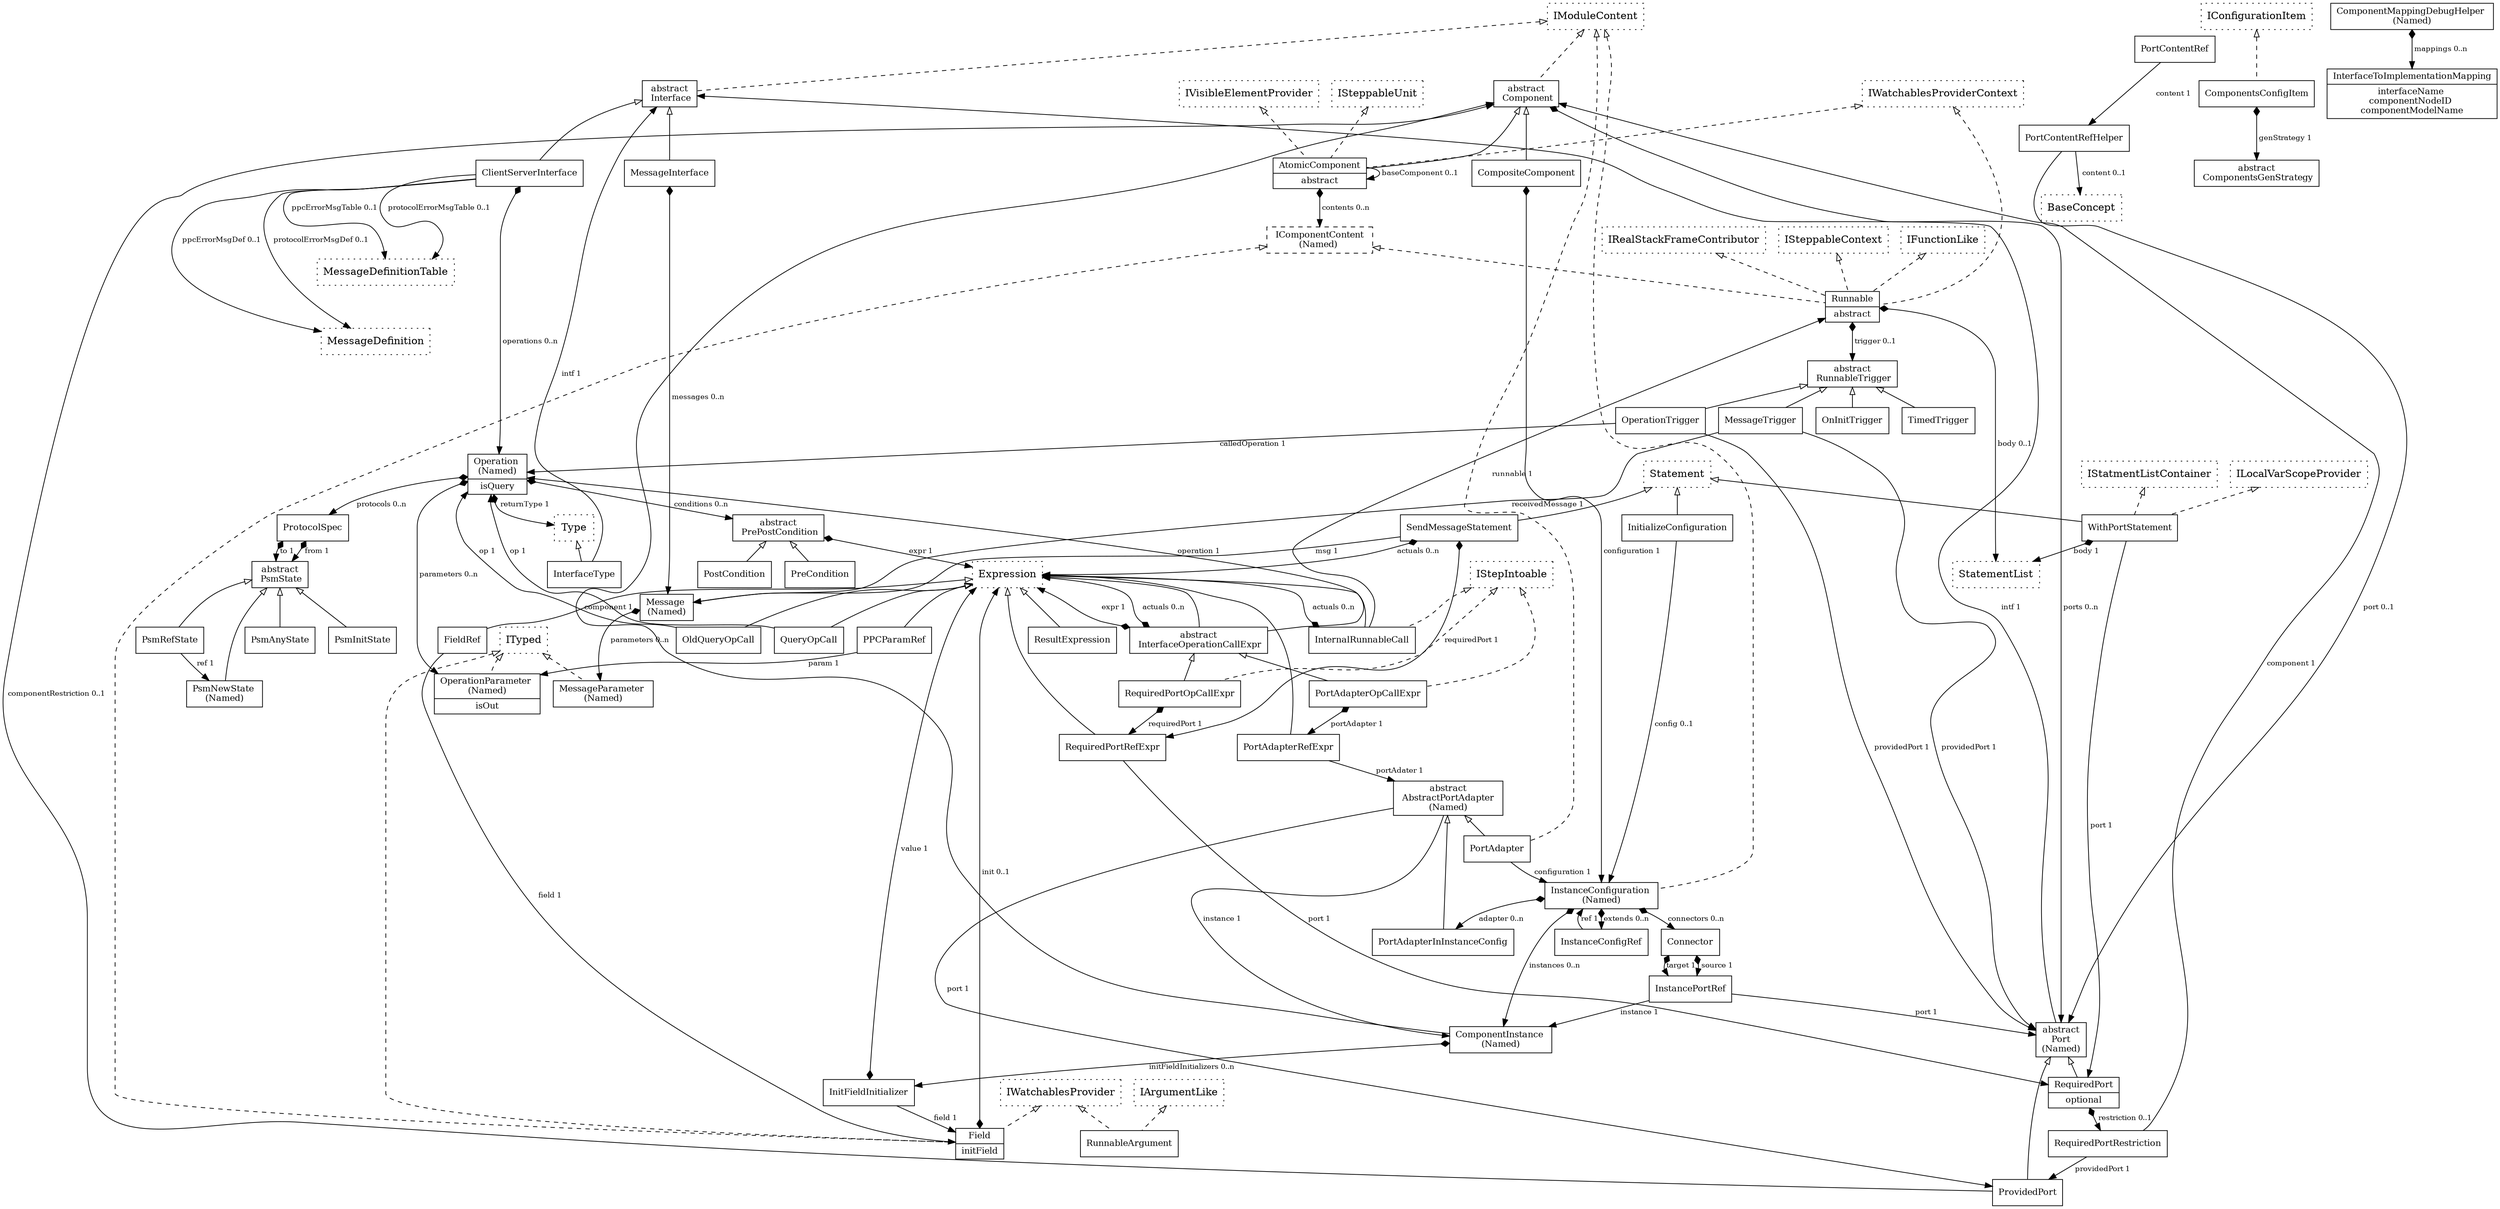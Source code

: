 digraph meta { node[shape=box style=dotted]  ranksep=0.1
Component [ fontsize=12.0 shape=record style=solid label= " { abstract\n Component } " ] ;
Interface [ fontsize=12.0 shape=record style=solid label= " { abstract\n Interface } " ] ;
ClientServerInterface [ fontsize=12.0 shape=record style=solid label= " { ClientServerInterface } " ] ;
MessageInterface [ fontsize=12.0 shape=record style=solid label= " { MessageInterface } " ] ;
Operation [ fontsize=12.0 shape=record style=solid label= " { Operation \n(Named) | isQuery } " ] ;
Message [ fontsize=12.0 shape=record style=solid label= " { Message \n(Named) } " ] ;
Port [ fontsize=12.0 shape=record style=solid label= " { abstract\n Port \n(Named) } " ] ;
ProvidedPort [ fontsize=12.0 shape=record style=solid label= " { ProvidedPort } " ] ;
RequiredPort [ fontsize=12.0 shape=record style=solid label= " { RequiredPort | optional } " ] ;
Runnable [ fontsize=12.0 shape=record style=solid label= " { Runnable | abstract } " ] ;
RunnableTrigger [ fontsize=12.0 shape=record style=solid label= " { abstract\n RunnableTrigger } " ] ;
MessageTrigger [ fontsize=12.0 shape=record style=solid label= " { MessageTrigger } " ] ;
OperationTrigger [ fontsize=12.0 shape=record style=solid label= " { OperationTrigger } " ] ;
TimedTrigger [ fontsize=12.0 shape=record style=solid label= " { TimedTrigger } " ] ;
AtomicComponent [ fontsize=12.0 shape=record style=solid label= " { AtomicComponent | abstract } " ] ;
CompositeComponent [ fontsize=12.0 shape=record style=solid label= " { CompositeComponent } " ] ;
ComponentInstance [ fontsize=12.0 shape=record style=solid label= " { ComponentInstance \n(Named) } " ] ;
Connector [ fontsize=12.0 shape=record style=solid label= " { Connector } " ] ;
InstancePortRef [ fontsize=12.0 shape=record style=solid label= " { InstancePortRef } " ] ;
InstanceConfiguration [ fontsize=12.0 shape=record style=solid label= " { InstanceConfiguration \n(Named) } " ] ;
MessageParameter [ fontsize=12.0 shape=record style=solid label= " { MessageParameter \n(Named) } " ] ;
OperationParameter [ fontsize=12.0 shape=record style=solid label= " { OperationParameter \n(Named) | isOut } " ] ;
PortAdapter [ fontsize=12.0 shape=record style=solid label= " { PortAdapter } " ] ;
RunnableArgument [ fontsize=12.0 shape=record style=solid label= " { RunnableArgument } " ] ;
PortAdapterRefExpr [ fontsize=12.0 shape=record style=solid label= " { PortAdapterRefExpr } " ] ;
InterfaceType [ fontsize=12.0 shape=record style=solid label= " { InterfaceType } " ] ;
InterfaceOperationCallExpr [ fontsize=12.0 shape=record style=solid label= " { abstract\n InterfaceOperationCallExpr } " ] ;
RequiredPortRefExpr [ fontsize=12.0 shape=record style=solid label= " { RequiredPortRefExpr } " ] ;
PortAdapterOpCallExpr [ fontsize=12.0 shape=record style=solid label= " { PortAdapterOpCallExpr } " ] ;
RequiredPortOpCallExpr [ fontsize=12.0 shape=record style=solid label= " { RequiredPortOpCallExpr } " ] ;
InitializeConfiguration [ fontsize=12.0 shape=record style=solid label= " { InitializeConfiguration } " ] ;
Field [ fontsize=12.0 shape=record style=solid label= " { Field | initField } " ] ;
FieldRef [ fontsize=12.0 shape=record style=solid label= " { FieldRef } " ] ;
WithPortStatement [ fontsize=12.0 shape=record style=solid label= " { WithPortStatement } " ] ;
InternalRunnableCall [ fontsize=12.0 shape=record style=solid label= " { InternalRunnableCall } " ] ;
SendMessageStatement [ fontsize=12.0 shape=record style=solid label= " { SendMessageStatement } " ] ;
PortContentRef [ fontsize=12.0 shape=record style=solid label= " { PortContentRef } " ] ;
PortContentRefHelper [ fontsize=12.0 shape=record style=solid label= " { PortContentRefHelper } " ] ;
RequiredPortRestriction [ fontsize=12.0 shape=record style=solid label= " { RequiredPortRestriction } " ] ;
OnInitTrigger [ fontsize=12.0 shape=record style=solid label= " { OnInitTrigger } " ] ;
PrePostCondition [ fontsize=12.0 shape=record style=solid label= " { abstract\n PrePostCondition } " ] ;
PreCondition [ fontsize=12.0 shape=record style=solid label= " { PreCondition } " ] ;
PPCParamRef [ fontsize=12.0 shape=record style=solid label= " { PPCParamRef } " ] ;
PostCondition [ fontsize=12.0 shape=record style=solid label= " { PostCondition } " ] ;
ResultExpression [ fontsize=12.0 shape=record style=solid label= " { ResultExpression } " ] ;
QueryOpCall [ fontsize=12.0 shape=record style=solid label= " { QueryOpCall } " ] ;
OldQueryOpCall [ fontsize=12.0 shape=record style=solid label= " { OldQueryOpCall } " ] ;
ProtocolSpec [ fontsize=12.0 shape=record style=solid label= " { ProtocolSpec } " ] ;
PsmState [ fontsize=12.0 shape=record style=solid label= " { abstract\n PsmState } " ] ;
PsmNewState [ fontsize=12.0 shape=record style=solid label= " { PsmNewState \n(Named) } " ] ;
PsmInitState [ fontsize=12.0 shape=record style=solid label= " { PsmInitState } " ] ;
PsmAnyState [ fontsize=12.0 shape=record style=solid label= " { PsmAnyState } " ] ;
PsmRefState [ fontsize=12.0 shape=record style=solid label= " { PsmRefState } " ] ;
InitFieldInitializer [ fontsize=12.0 shape=record style=solid label= " { InitFieldInitializer } " ] ;
InstanceConfigRef [ fontsize=12.0 shape=record style=solid label= " { InstanceConfigRef } " ] ;
AbstractPortAdapter [ fontsize=12.0 shape=record style=solid label= " { abstract\n AbstractPortAdapter \n(Named) } " ] ;
PortAdapterInInstanceConfig [ fontsize=12.0 shape=record style=solid label= " { PortAdapterInInstanceConfig } " ] ;
ComponentsConfigItem [ fontsize=12.0 shape=record style=solid label= " { ComponentsConfigItem } " ] ;
ComponentsGenStrategy [ fontsize=12.0 shape=record style=solid label= " { abstract\n ComponentsGenStrategy } " ] ;
ComponentMappingDebugHelper [ fontsize=12.0 shape=record style=solid label= " { ComponentMappingDebugHelper \n(Named) } " ] ;
InterfaceToImplementationMapping [ fontsize=12.0 shape=record style=solid label= " { InterfaceToImplementationMapping | interfaceName \ncomponentNodeID \ncomponentModelName } " ] ;
IComponentContent [ fontsize=12.0 shape=rectangle style=dashed label= " IComponentContent \n(Named) " ] ;
Interface -> ClientServerInterface [ dir=back weight=10.0 style=solid arrowtail = "empty" ]
Interface -> MessageInterface [ dir=back weight=10.0 style=solid arrowtail = "empty" ]
Port -> ProvidedPort [ dir=back weight=10.0 style=solid arrowtail = "empty" ]
Port -> RequiredPort [ dir=back weight=10.0 style=solid arrowtail = "empty" ]
RunnableTrigger -> MessageTrigger [ dir=back weight=10.0 style=solid arrowtail = "empty" ]
RunnableTrigger -> OperationTrigger [ dir=back weight=10.0 style=solid arrowtail = "empty" ]
RunnableTrigger -> TimedTrigger [ dir=back weight=10.0 style=solid arrowtail = "empty" ]
Component -> AtomicComponent [ dir=back weight=10.0 style=solid arrowtail = "empty" ]
Component -> CompositeComponent [ dir=back weight=10.0 style=solid arrowtail = "empty" ]
AbstractPortAdapter -> PortAdapter [ dir=back weight=10.0 style=solid arrowtail = "empty" ]
Expression -> PortAdapterRefExpr [ dir=back weight=10.0 style=solid arrowtail = "empty" ]
Type -> InterfaceType [ dir=back weight=10.0 style=solid arrowtail = "empty" ]
Expression -> InterfaceOperationCallExpr [ dir=back weight=10.0 style=solid arrowtail = "empty" ]
Expression -> RequiredPortRefExpr [ dir=back weight=10.0 style=solid arrowtail = "empty" ]
InterfaceOperationCallExpr -> PortAdapterOpCallExpr [ dir=back weight=10.0 style=solid arrowtail = "empty" ]
InterfaceOperationCallExpr -> RequiredPortOpCallExpr [ dir=back weight=10.0 style=solid arrowtail = "empty" ]
Statement -> InitializeConfiguration [ dir=back weight=10.0 style=solid arrowtail = "empty" ]
Expression -> FieldRef [ dir=back weight=10.0 style=solid arrowtail = "empty" ]
Statement -> WithPortStatement [ dir=back weight=10.0 style=solid arrowtail = "empty" ]
Expression -> InternalRunnableCall [ dir=back weight=10.0 style=solid arrowtail = "empty" ]
Statement -> SendMessageStatement [ dir=back weight=10.0 style=solid arrowtail = "empty" ]
RunnableTrigger -> OnInitTrigger [ dir=back weight=10.0 style=solid arrowtail = "empty" ]
PrePostCondition -> PreCondition [ dir=back weight=10.0 style=solid arrowtail = "empty" ]
Expression -> PPCParamRef [ dir=back weight=10.0 style=solid arrowtail = "empty" ]
PrePostCondition -> PostCondition [ dir=back weight=10.0 style=solid arrowtail = "empty" ]
Expression -> ResultExpression [ dir=back weight=10.0 style=solid arrowtail = "empty" ]
Expression -> QueryOpCall [ dir=back weight=10.0 style=solid arrowtail = "empty" ]
Expression -> OldQueryOpCall [ dir=back weight=10.0 style=solid arrowtail = "empty" ]
PsmState -> PsmNewState [ dir=back weight=10.0 style=solid arrowtail = "empty" ]
PsmState -> PsmInitState [ dir=back weight=10.0 style=solid arrowtail = "empty" ]
PsmState -> PsmAnyState [ dir=back weight=10.0 style=solid arrowtail = "empty" ]
PsmState -> PsmRefState [ dir=back weight=10.0 style=solid arrowtail = "empty" ]
AbstractPortAdapter -> PortAdapterInInstanceConfig [ dir=back weight=10.0 style=solid arrowtail = "empty" ]
IModuleContent -> Component [ dir=back weight=3.0 style=dashed arrowtail = "empty" ]
IModuleContent -> Interface [ dir=back weight=3.0 style=dashed arrowtail = "empty" ]
IComponentContent -> Runnable [ dir=back weight=3.0 style=dashed arrowtail = "empty" ]
IFunctionLike -> Runnable [ dir=back weight=3.0 style=dashed arrowtail = "empty" ]
IRealStackFrameContributor -> Runnable [ dir=back weight=3.0 style=dashed arrowtail = "empty" ]
ISteppableContext -> Runnable [ dir=back weight=3.0 style=dashed arrowtail = "empty" ]
IWatchablesProviderContext -> Runnable [ dir=back weight=3.0 style=dashed arrowtail = "empty" ]
IVisibleElementProvider -> AtomicComponent [ dir=back weight=3.0 style=dashed arrowtail = "empty" ]
ISteppableUnit -> AtomicComponent [ dir=back weight=3.0 style=dashed arrowtail = "empty" ]
IWatchablesProviderContext -> AtomicComponent [ dir=back weight=3.0 style=dashed arrowtail = "empty" ]
IModuleContent -> InstanceConfiguration [ dir=back weight=3.0 style=dashed arrowtail = "empty" ]
ITyped -> MessageParameter [ dir=back weight=3.0 style=dashed arrowtail = "empty" ]
ITyped -> OperationParameter [ dir=back weight=3.0 style=dashed arrowtail = "empty" ]
IModuleContent -> PortAdapter [ dir=back weight=3.0 style=dashed arrowtail = "empty" ]
IArgumentLike -> RunnableArgument [ dir=back weight=3.0 style=dashed arrowtail = "empty" ]
IWatchablesProvider -> RunnableArgument [ dir=back weight=3.0 style=dashed arrowtail = "empty" ]
IStepIntoable -> PortAdapterOpCallExpr [ dir=back weight=3.0 style=dashed arrowtail = "empty" ]
IStepIntoable -> RequiredPortOpCallExpr [ dir=back weight=3.0 style=dashed arrowtail = "empty" ]
IComponentContent -> Field [ dir=back weight=3.0 style=dashed arrowtail = "empty" ]
ITyped -> Field [ dir=back weight=3.0 style=dashed arrowtail = "empty" ]
IWatchablesProvider -> Field [ dir=back weight=3.0 style=dashed arrowtail = "empty" ]
IStatmentListContainer -> WithPortStatement [ dir=back weight=3.0 style=dashed arrowtail = "empty" ]
ILocalVarScopeProvider -> WithPortStatement [ dir=back weight=3.0 style=dashed arrowtail = "empty" ]
IStepIntoable -> InternalRunnableCall [ dir=back weight=3.0 style=dashed arrowtail = "empty" ]
IConfigurationItem -> ComponentsConfigItem [ dir=back weight=3.0 style=dashed arrowtail = "empty" ]
Component -> Port [ style=solid fontsize=10.0 dir="both" arrowhead = "normal" arrowtail = "diamond" weight=5.0 label=" ports 0..n" ]
ClientServerInterface -> Operation [ style=solid fontsize=10.0 dir="both" arrowhead = "normal" arrowtail = "diamond" weight=5.0 label=" operations 0..n" ]
MessageInterface -> Message [ style=solid fontsize=10.0 dir="both" arrowhead = "normal" arrowtail = "diamond" weight=5.0 label=" messages 0..n" ]
Operation -> Type [ style=solid fontsize=10.0 dir="both" arrowhead = "normal" arrowtail = "diamond" weight=5.0 label=" returnType 1" ]
Operation -> OperationParameter [ style=solid fontsize=10.0 dir="both" arrowhead = "normal" arrowtail = "diamond" weight=5.0 label=" parameters 0..n" ]
Operation -> PrePostCondition [ style=solid fontsize=10.0 dir="both" arrowhead = "normal" arrowtail = "diamond" weight=5.0 label=" conditions 0..n" ]
Operation -> ProtocolSpec [ style=solid fontsize=10.0 dir="both" arrowhead = "normal" arrowtail = "diamond" weight=5.0 label=" protocols 0..n" ]
Message -> MessageParameter [ style=solid fontsize=10.0 dir="both" arrowhead = "normal" arrowtail = "diamond" weight=5.0 label=" parameters 0..n" ]
RequiredPort -> RequiredPortRestriction [ style=solid fontsize=10.0 dir="both" arrowhead = "normal" arrowtail = "diamond" weight=5.0 label=" restriction 0..1" ]
Runnable -> RunnableTrigger [ style=solid fontsize=10.0 dir="both" arrowhead = "normal" arrowtail = "diamond" weight=5.0 label=" trigger 0..1" ]
Runnable -> StatementList [ style=solid fontsize=10.0 dir="both" arrowhead = "normal" arrowtail = "diamond" weight=5.0 label=" body 0..1" ]
AtomicComponent -> IComponentContent [ style=solid fontsize=10.0 dir="both" arrowhead = "normal" arrowtail = "diamond" weight=5.0 label=" contents 0..n" ]
CompositeComponent -> InstanceConfiguration [ style=solid fontsize=10.0 dir="both" arrowhead = "normal" arrowtail = "diamond" weight=5.0 label=" configuration 1" ]
ComponentInstance -> InitFieldInitializer [ style=solid fontsize=10.0 dir="both" arrowhead = "normal" arrowtail = "diamond" weight=5.0 label=" initFieldInitializers 0..n" ]
Connector -> InstancePortRef [ style=solid fontsize=10.0 dir="both" arrowhead = "normal" arrowtail = "diamond" weight=5.0 label=" source 1" ]
Connector -> InstancePortRef [ style=solid fontsize=10.0 dir="both" arrowhead = "normal" arrowtail = "diamond" weight=5.0 label=" target 1" ]
InstanceConfiguration -> ComponentInstance [ style=solid fontsize=10.0 dir="both" arrowhead = "normal" arrowtail = "diamond" weight=5.0 label=" instances 0..n" ]
InstanceConfiguration -> Connector [ style=solid fontsize=10.0 dir="both" arrowhead = "normal" arrowtail = "diamond" weight=5.0 label=" connectors 0..n" ]
InstanceConfiguration -> InstanceConfigRef [ style=solid fontsize=10.0 dir="both" arrowhead = "normal" arrowtail = "diamond" weight=5.0 label=" extends 0..n" ]
InstanceConfiguration -> PortAdapterInInstanceConfig [ style=solid fontsize=10.0 dir="both" arrowhead = "normal" arrowtail = "diamond" weight=5.0 label=" adapter 0..n" ]
InterfaceOperationCallExpr -> Expression [ style=solid fontsize=10.0 dir="both" arrowhead = "normal" arrowtail = "diamond" weight=5.0 label=" expr 1" ]
InterfaceOperationCallExpr -> Expression [ style=solid fontsize=10.0 dir="both" arrowhead = "normal" arrowtail = "diamond" weight=5.0 label=" actuals 0..n" ]
PortAdapterOpCallExpr -> PortAdapterRefExpr [ style=solid fontsize=10.0 dir="both" arrowhead = "normal" arrowtail = "diamond" weight=5.0 label=" portAdapter 1" ]
RequiredPortOpCallExpr -> RequiredPortRefExpr [ style=solid fontsize=10.0 dir="both" arrowhead = "normal" arrowtail = "diamond" weight=5.0 label=" requiredPort 1" ]
Field -> Expression [ style=solid fontsize=10.0 dir="both" arrowhead = "normal" arrowtail = "diamond" weight=5.0 label=" init 0..1" ]
WithPortStatement -> StatementList [ style=solid fontsize=10.0 dir="both" arrowhead = "normal" arrowtail = "diamond" weight=5.0 label=" body 1" ]
InternalRunnableCall -> Expression [ style=solid fontsize=10.0 dir="both" arrowhead = "normal" arrowtail = "diamond" weight=5.0 label=" actuals 0..n" ]
SendMessageStatement -> Expression [ style=solid fontsize=10.0 dir="both" arrowhead = "normal" arrowtail = "diamond" weight=5.0 label=" actuals 0..n" ]
SendMessageStatement -> RequiredPortRefExpr [ style=solid fontsize=10.0 dir="both" arrowhead = "normal" arrowtail = "diamond" weight=5.0 label=" requiredPort 1" ]
PrePostCondition -> Expression [ style=solid fontsize=10.0 dir="both" arrowhead = "normal" arrowtail = "diamond" weight=5.0 label=" expr 1" ]
ProtocolSpec -> PsmState [ style=solid fontsize=10.0 dir="both" arrowhead = "normal" arrowtail = "diamond" weight=5.0 label=" from 1" ]
ProtocolSpec -> PsmState [ style=solid fontsize=10.0 dir="both" arrowhead = "normal" arrowtail = "diamond" weight=5.0 label=" to 1" ]
InitFieldInitializer -> Expression [ style=solid fontsize=10.0 dir="both" arrowhead = "normal" arrowtail = "diamond" weight=5.0 label=" value 1" ]
ComponentsConfigItem -> ComponentsGenStrategy [ style=solid fontsize=10.0 dir="both" arrowhead = "normal" arrowtail = "diamond" weight=5.0 label=" genStrategy 1" ]
ComponentMappingDebugHelper -> InterfaceToImplementationMapping [ style=solid fontsize=10.0 dir="both" arrowhead = "normal" arrowtail = "diamond" weight=5.0 label=" mappings 0..n" ]

ClientServerInterface -> MessageDefinitionTable [ style=solid fontsize=10.0 arrowhead = "normal" weight=0.5 label=" protocolErrorMsgTable 0..1" ]
ClientServerInterface -> MessageDefinition [ style=solid fontsize=10.0 arrowhead = "normal" weight=0.5 label=" protocolErrorMsgDef 0..1" ]
ClientServerInterface -> MessageDefinitionTable [ style=solid fontsize=10.0 arrowhead = "normal" weight=0.5 label=" ppcErrorMsgTable 0..1" ]
ClientServerInterface -> MessageDefinition [ style=solid fontsize=10.0 arrowhead = "normal" weight=0.5 label=" ppcErrorMsgDef 0..1" ]
Port -> Interface [ style=solid fontsize=10.0 arrowhead = "normal" weight=0.5 label=" intf 1" ]
ProvidedPort -> Component [ style=solid fontsize=10.0 arrowhead = "normal" weight=0.5 label=" componentRestriction 0..1" ]
MessageTrigger -> Port [ style=solid fontsize=10.0 arrowhead = "normal" weight=0.5 label=" providedPort 1" ]
MessageTrigger -> Message [ style=solid fontsize=10.0 arrowhead = "normal" weight=0.5 label=" receivedMessage 1" ]
OperationTrigger -> Port [ style=solid fontsize=10.0 arrowhead = "normal" weight=0.5 label=" providedPort 1" ]
OperationTrigger -> Operation [ style=solid fontsize=10.0 arrowhead = "normal" weight=0.5 label=" calledOperation 1" ]
AtomicComponent -> AtomicComponent [ style=solid fontsize=10.0 arrowhead = "normal" weight=0.5 label=" baseComponent 0..1" ]
ComponentInstance -> Component [ style=solid fontsize=10.0 arrowhead = "normal" weight=0.5 label=" component 1" ]
InstancePortRef -> ComponentInstance [ style=solid fontsize=10.0 arrowhead = "normal" weight=0.5 label=" instance 1" ]
InstancePortRef -> Port [ style=solid fontsize=10.0 arrowhead = "normal" weight=0.5 label=" port 1" ]
PortAdapter -> InstanceConfiguration [ style=solid fontsize=10.0 arrowhead = "normal" weight=0.5 label=" configuration 1" ]
PortAdapterRefExpr -> AbstractPortAdapter [ style=solid fontsize=10.0 arrowhead = "normal" weight=0.5 label=" portAdater 1" ]
InterfaceType -> Interface [ style=solid fontsize=10.0 arrowhead = "normal" weight=0.5 label=" intf 1" ]
InterfaceOperationCallExpr -> Operation [ style=solid fontsize=10.0 arrowhead = "normal" weight=0.5 label=" operation 1" ]
RequiredPortRefExpr -> RequiredPort [ style=solid fontsize=10.0 arrowhead = "normal" weight=0.5 label=" port 1" ]
InitializeConfiguration -> InstanceConfiguration [ style=solid fontsize=10.0 arrowhead = "normal" weight=0.5 label=" config 0..1" ]
FieldRef -> Field [ style=solid fontsize=10.0 arrowhead = "normal" weight=0.5 label=" field 1" ]
WithPortStatement -> RequiredPort [ style=solid fontsize=10.0 arrowhead = "normal" weight=0.5 label=" port 1" ]
InternalRunnableCall -> Runnable [ style=solid fontsize=10.0 arrowhead = "normal" weight=0.5 label=" runnable 1" ]
SendMessageStatement -> Message [ style=solid fontsize=10.0 arrowhead = "normal" weight=0.5 label=" msg 1" ]
PortContentRef -> PortContentRefHelper [ style=solid fontsize=10.0 arrowhead = "normal" weight=0.5 label=" content 1" ]
PortContentRefHelper -> Port [ style=solid fontsize=10.0 arrowhead = "normal" weight=0.5 label=" port 0..1" ]
PortContentRefHelper -> BaseConcept [ style=solid fontsize=10.0 arrowhead = "normal" weight=0.5 label=" content 0..1" ]
RequiredPortRestriction -> Component [ style=solid fontsize=10.0 arrowhead = "normal" weight=0.5 label=" component 1" ]
RequiredPortRestriction -> ProvidedPort [ style=solid fontsize=10.0 arrowhead = "normal" weight=0.5 label=" providedPort 1" ]
PPCParamRef -> OperationParameter [ style=solid fontsize=10.0 arrowhead = "normal" weight=0.5 label=" param 1" ]
QueryOpCall -> Operation [ style=solid fontsize=10.0 arrowhead = "normal" weight=0.5 label=" op 1" ]
OldQueryOpCall -> Operation [ style=solid fontsize=10.0 arrowhead = "normal" weight=0.5 label=" op 1" ]
PsmRefState -> PsmNewState [ style=solid fontsize=10.0 arrowhead = "normal" weight=0.5 label=" ref 1" ]
InitFieldInitializer -> Field [ style=solid fontsize=10.0 arrowhead = "normal" weight=0.5 label=" field 1" ]
InstanceConfigRef -> InstanceConfiguration [ style=solid fontsize=10.0 arrowhead = "normal" weight=0.5 label=" ref 1" ]
AbstractPortAdapter -> ComponentInstance [ style=solid fontsize=10.0 arrowhead = "normal" weight=0.5 label=" instance 1" ]
AbstractPortAdapter -> ProvidedPort [ style=solid fontsize=10.0 arrowhead = "normal" weight=0.5 label=" port 1" ]
{ rank= same Interface Component }

}
